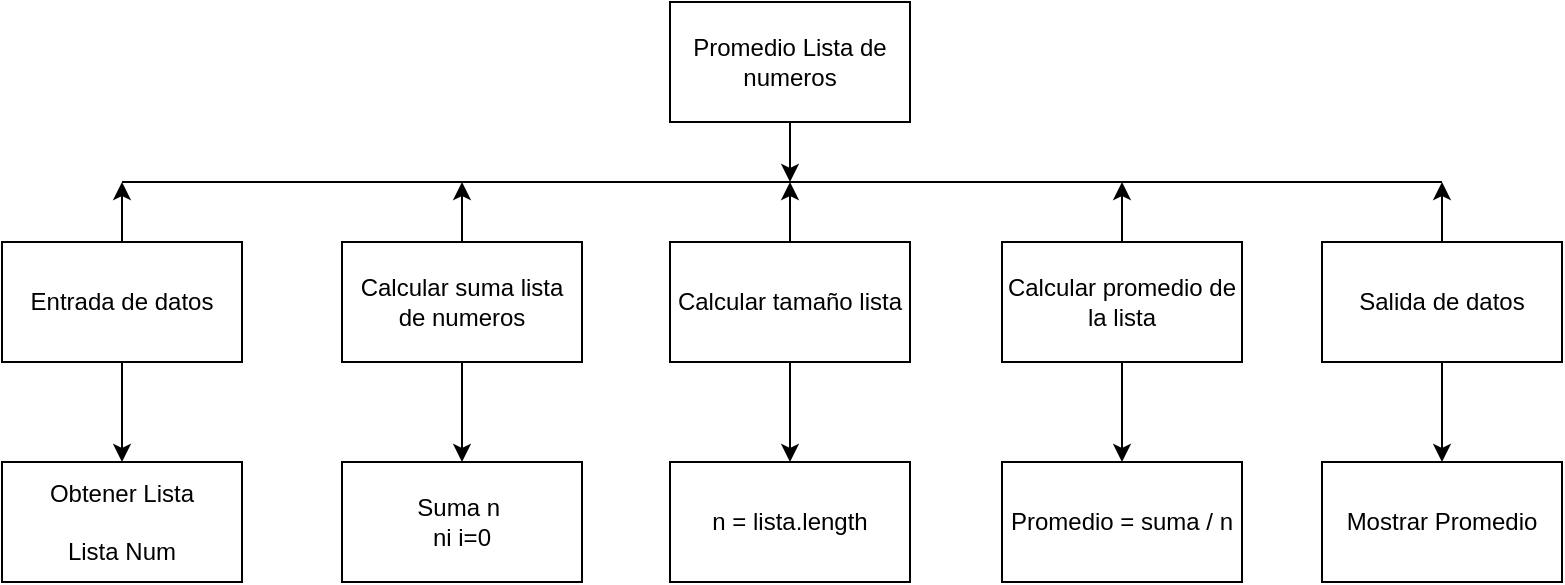 <mxfile version="21.6.6" type="device">
  <diagram name="Página-1" id="M_8QlOyUjsCAtA2-BJa7">
    <mxGraphModel dx="880" dy="478" grid="1" gridSize="10" guides="1" tooltips="1" connect="1" arrows="1" fold="1" page="1" pageScale="1" pageWidth="827" pageHeight="1169" math="0" shadow="0">
      <root>
        <mxCell id="0" />
        <mxCell id="1" parent="0" />
        <mxCell id="mQuk7ZvB44rOOPjCgaZM-19" style="edgeStyle=orthogonalEdgeStyle;rounded=0;orthogonalLoop=1;jettySize=auto;html=1;exitX=0.5;exitY=1;exitDx=0;exitDy=0;" edge="1" parent="1" source="mQuk7ZvB44rOOPjCgaZM-1">
          <mxGeometry relative="1" as="geometry">
            <mxPoint x="414" y="140" as="targetPoint" />
          </mxGeometry>
        </mxCell>
        <mxCell id="mQuk7ZvB44rOOPjCgaZM-1" value="Promedio Lista de numeros" style="rounded=0;whiteSpace=wrap;html=1;" vertex="1" parent="1">
          <mxGeometry x="354" y="50" width="120" height="60" as="geometry" />
        </mxCell>
        <mxCell id="mQuk7ZvB44rOOPjCgaZM-20" style="edgeStyle=orthogonalEdgeStyle;rounded=0;orthogonalLoop=1;jettySize=auto;html=1;exitX=0.5;exitY=0;exitDx=0;exitDy=0;" edge="1" parent="1" source="mQuk7ZvB44rOOPjCgaZM-2">
          <mxGeometry relative="1" as="geometry">
            <mxPoint x="80" y="140" as="targetPoint" />
          </mxGeometry>
        </mxCell>
        <mxCell id="mQuk7ZvB44rOOPjCgaZM-29" style="edgeStyle=orthogonalEdgeStyle;rounded=0;orthogonalLoop=1;jettySize=auto;html=1;exitX=0.5;exitY=1;exitDx=0;exitDy=0;entryX=0.5;entryY=0;entryDx=0;entryDy=0;" edge="1" parent="1" source="mQuk7ZvB44rOOPjCgaZM-2" target="mQuk7ZvB44rOOPjCgaZM-7">
          <mxGeometry relative="1" as="geometry" />
        </mxCell>
        <mxCell id="mQuk7ZvB44rOOPjCgaZM-2" value="Entrada de datos" style="rounded=0;whiteSpace=wrap;html=1;" vertex="1" parent="1">
          <mxGeometry x="20" y="170" width="120" height="60" as="geometry" />
        </mxCell>
        <mxCell id="mQuk7ZvB44rOOPjCgaZM-21" style="edgeStyle=orthogonalEdgeStyle;rounded=0;orthogonalLoop=1;jettySize=auto;html=1;exitX=0.5;exitY=0;exitDx=0;exitDy=0;" edge="1" parent="1" source="mQuk7ZvB44rOOPjCgaZM-3">
          <mxGeometry relative="1" as="geometry">
            <mxPoint x="250" y="140" as="targetPoint" />
          </mxGeometry>
        </mxCell>
        <mxCell id="mQuk7ZvB44rOOPjCgaZM-28" style="edgeStyle=orthogonalEdgeStyle;rounded=0;orthogonalLoop=1;jettySize=auto;html=1;exitX=0.5;exitY=1;exitDx=0;exitDy=0;entryX=0.5;entryY=0;entryDx=0;entryDy=0;" edge="1" parent="1" source="mQuk7ZvB44rOOPjCgaZM-3" target="mQuk7ZvB44rOOPjCgaZM-8">
          <mxGeometry relative="1" as="geometry" />
        </mxCell>
        <mxCell id="mQuk7ZvB44rOOPjCgaZM-3" value="Calcular suma lista de numeros" style="rounded=0;whiteSpace=wrap;html=1;" vertex="1" parent="1">
          <mxGeometry x="190" y="170" width="120" height="60" as="geometry" />
        </mxCell>
        <mxCell id="mQuk7ZvB44rOOPjCgaZM-22" style="edgeStyle=orthogonalEdgeStyle;rounded=0;orthogonalLoop=1;jettySize=auto;html=1;exitX=0.5;exitY=0;exitDx=0;exitDy=0;" edge="1" parent="1" source="mQuk7ZvB44rOOPjCgaZM-4">
          <mxGeometry relative="1" as="geometry">
            <mxPoint x="414" y="140" as="targetPoint" />
          </mxGeometry>
        </mxCell>
        <mxCell id="mQuk7ZvB44rOOPjCgaZM-27" style="edgeStyle=orthogonalEdgeStyle;rounded=0;orthogonalLoop=1;jettySize=auto;html=1;exitX=0.5;exitY=1;exitDx=0;exitDy=0;entryX=0.5;entryY=0;entryDx=0;entryDy=0;" edge="1" parent="1" source="mQuk7ZvB44rOOPjCgaZM-4" target="mQuk7ZvB44rOOPjCgaZM-9">
          <mxGeometry relative="1" as="geometry" />
        </mxCell>
        <mxCell id="mQuk7ZvB44rOOPjCgaZM-4" value="Calcular tamaño lista" style="rounded=0;whiteSpace=wrap;html=1;" vertex="1" parent="1">
          <mxGeometry x="354" y="170" width="120" height="60" as="geometry" />
        </mxCell>
        <mxCell id="mQuk7ZvB44rOOPjCgaZM-23" style="edgeStyle=orthogonalEdgeStyle;rounded=0;orthogonalLoop=1;jettySize=auto;html=1;exitX=0.5;exitY=0;exitDx=0;exitDy=0;" edge="1" parent="1" source="mQuk7ZvB44rOOPjCgaZM-5">
          <mxGeometry relative="1" as="geometry">
            <mxPoint x="580" y="140" as="targetPoint" />
          </mxGeometry>
        </mxCell>
        <mxCell id="mQuk7ZvB44rOOPjCgaZM-26" style="edgeStyle=orthogonalEdgeStyle;rounded=0;orthogonalLoop=1;jettySize=auto;html=1;exitX=0.5;exitY=1;exitDx=0;exitDy=0;entryX=0.5;entryY=0;entryDx=0;entryDy=0;" edge="1" parent="1" source="mQuk7ZvB44rOOPjCgaZM-5" target="mQuk7ZvB44rOOPjCgaZM-10">
          <mxGeometry relative="1" as="geometry" />
        </mxCell>
        <mxCell id="mQuk7ZvB44rOOPjCgaZM-5" value="Calcular promedio de la lista" style="rounded=0;whiteSpace=wrap;html=1;" vertex="1" parent="1">
          <mxGeometry x="520" y="170" width="120" height="60" as="geometry" />
        </mxCell>
        <mxCell id="mQuk7ZvB44rOOPjCgaZM-24" style="edgeStyle=orthogonalEdgeStyle;rounded=0;orthogonalLoop=1;jettySize=auto;html=1;exitX=0.5;exitY=0;exitDx=0;exitDy=0;" edge="1" parent="1" source="mQuk7ZvB44rOOPjCgaZM-6">
          <mxGeometry relative="1" as="geometry">
            <mxPoint x="740" y="140" as="targetPoint" />
          </mxGeometry>
        </mxCell>
        <mxCell id="mQuk7ZvB44rOOPjCgaZM-25" style="edgeStyle=orthogonalEdgeStyle;rounded=0;orthogonalLoop=1;jettySize=auto;html=1;exitX=0.5;exitY=1;exitDx=0;exitDy=0;entryX=0.5;entryY=0;entryDx=0;entryDy=0;" edge="1" parent="1" source="mQuk7ZvB44rOOPjCgaZM-6" target="mQuk7ZvB44rOOPjCgaZM-11">
          <mxGeometry relative="1" as="geometry" />
        </mxCell>
        <mxCell id="mQuk7ZvB44rOOPjCgaZM-6" value="Salida de datos" style="rounded=0;whiteSpace=wrap;html=1;" vertex="1" parent="1">
          <mxGeometry x="680" y="170" width="120" height="60" as="geometry" />
        </mxCell>
        <mxCell id="mQuk7ZvB44rOOPjCgaZM-7" value="Obtener Lista&lt;br&gt;&lt;br&gt;Lista Num" style="rounded=0;whiteSpace=wrap;html=1;" vertex="1" parent="1">
          <mxGeometry x="20" y="280" width="120" height="60" as="geometry" />
        </mxCell>
        <mxCell id="mQuk7ZvB44rOOPjCgaZM-8" value="Suma n&amp;nbsp;&lt;br&gt;ni i=0" style="rounded=0;whiteSpace=wrap;html=1;" vertex="1" parent="1">
          <mxGeometry x="190" y="280" width="120" height="60" as="geometry" />
        </mxCell>
        <mxCell id="mQuk7ZvB44rOOPjCgaZM-9" value="n = lista.length" style="rounded=0;whiteSpace=wrap;html=1;" vertex="1" parent="1">
          <mxGeometry x="354" y="280" width="120" height="60" as="geometry" />
        </mxCell>
        <mxCell id="mQuk7ZvB44rOOPjCgaZM-10" value="Promedio = suma / n" style="rounded=0;whiteSpace=wrap;html=1;" vertex="1" parent="1">
          <mxGeometry x="520" y="280" width="120" height="60" as="geometry" />
        </mxCell>
        <mxCell id="mQuk7ZvB44rOOPjCgaZM-11" value="Mostrar Promedio" style="rounded=0;whiteSpace=wrap;html=1;" vertex="1" parent="1">
          <mxGeometry x="680" y="280" width="120" height="60" as="geometry" />
        </mxCell>
        <mxCell id="mQuk7ZvB44rOOPjCgaZM-16" value="" style="endArrow=none;html=1;rounded=0;" edge="1" parent="1">
          <mxGeometry width="50" height="50" relative="1" as="geometry">
            <mxPoint x="80" y="140" as="sourcePoint" />
            <mxPoint x="740" y="140" as="targetPoint" />
          </mxGeometry>
        </mxCell>
      </root>
    </mxGraphModel>
  </diagram>
</mxfile>
